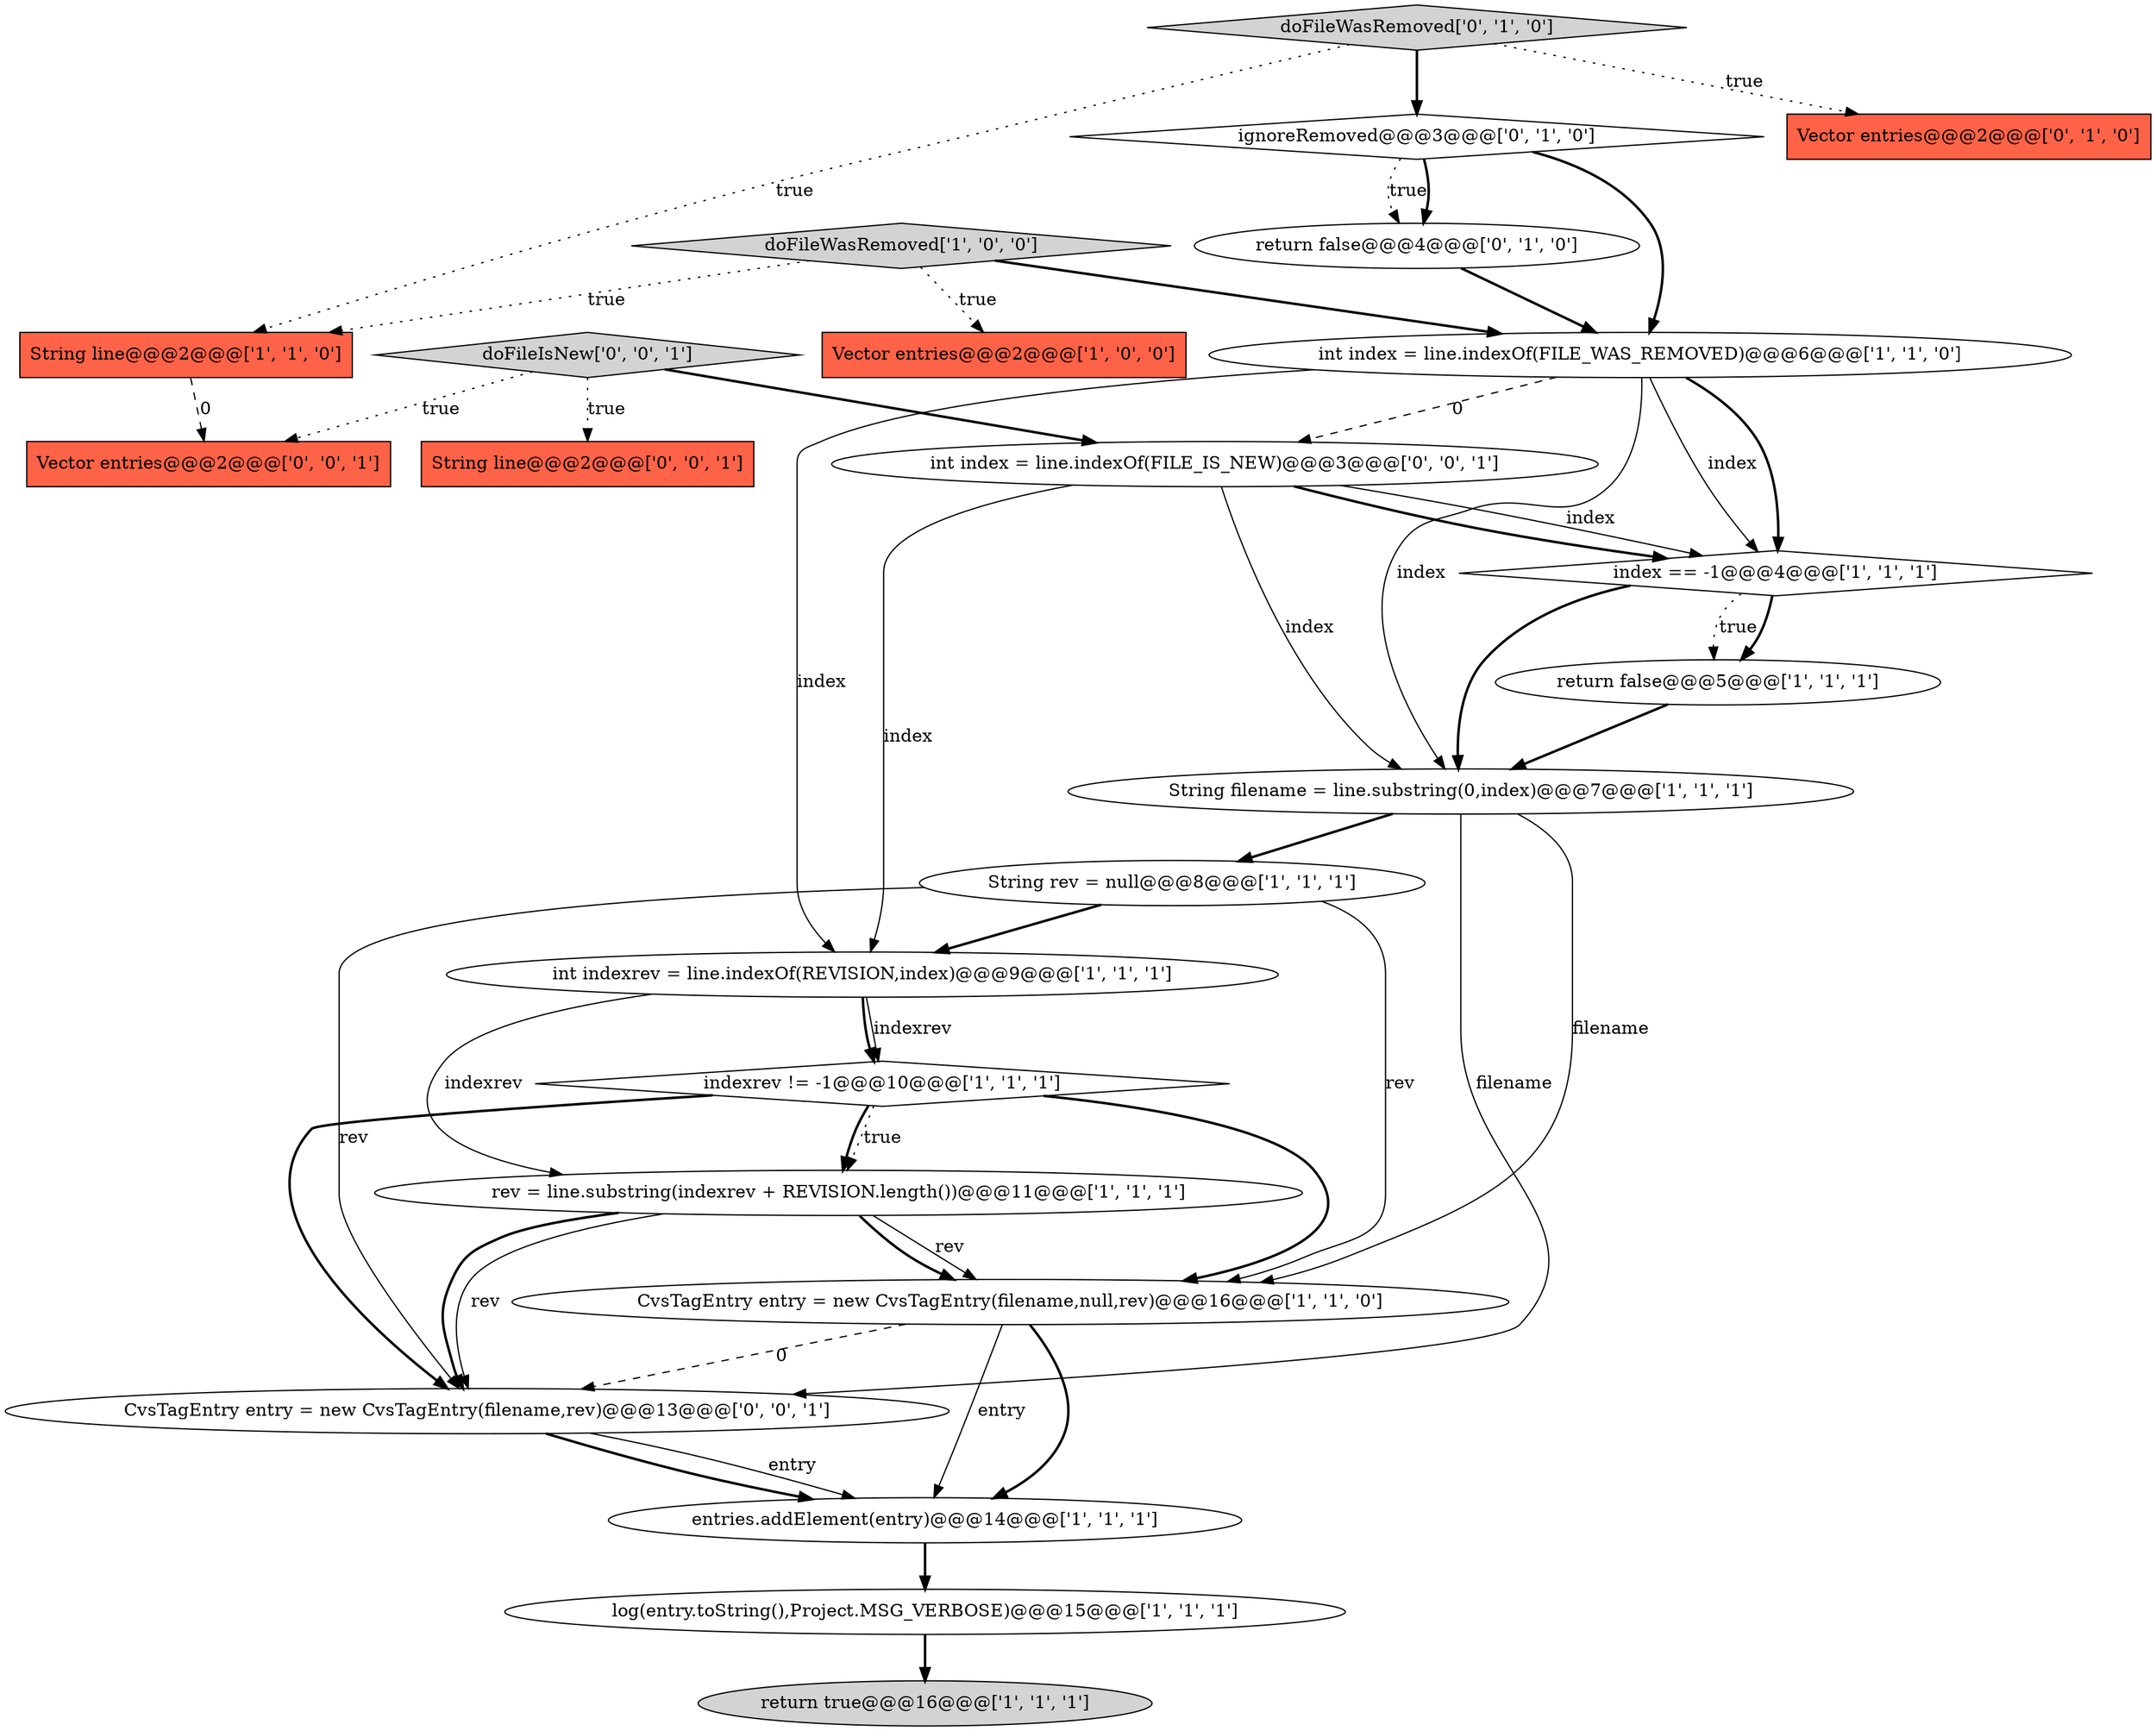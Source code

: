 digraph {
23 [style = filled, label = "Vector entries@@@2@@@['0', '0', '1']", fillcolor = tomato, shape = box image = "AAA0AAABBB3BBB"];
21 [style = filled, label = "int index = line.indexOf(FILE_IS_NEW)@@@3@@@['0', '0', '1']", fillcolor = white, shape = ellipse image = "AAA0AAABBB3BBB"];
15 [style = filled, label = "Vector entries@@@2@@@['0', '1', '0']", fillcolor = tomato, shape = box image = "AAA0AAABBB2BBB"];
5 [style = filled, label = "String rev = null@@@8@@@['1', '1', '1']", fillcolor = white, shape = ellipse image = "AAA0AAABBB1BBB"];
6 [style = filled, label = "log(entry.toString(),Project.MSG_VERBOSE)@@@15@@@['1', '1', '1']", fillcolor = white, shape = ellipse image = "AAA0AAABBB1BBB"];
22 [style = filled, label = "doFileIsNew['0', '0', '1']", fillcolor = lightgray, shape = diamond image = "AAA0AAABBB3BBB"];
2 [style = filled, label = "rev = line.substring(indexrev + REVISION.length())@@@11@@@['1', '1', '1']", fillcolor = white, shape = ellipse image = "AAA0AAABBB1BBB"];
20 [style = filled, label = "CvsTagEntry entry = new CvsTagEntry(filename,rev)@@@13@@@['0', '0', '1']", fillcolor = white, shape = ellipse image = "AAA0AAABBB3BBB"];
3 [style = filled, label = "int index = line.indexOf(FILE_WAS_REMOVED)@@@6@@@['1', '1', '0']", fillcolor = white, shape = ellipse image = "AAA0AAABBB1BBB"];
10 [style = filled, label = "String filename = line.substring(0,index)@@@7@@@['1', '1', '1']", fillcolor = white, shape = ellipse image = "AAA0AAABBB1BBB"];
0 [style = filled, label = "Vector entries@@@2@@@['1', '0', '0']", fillcolor = tomato, shape = box image = "AAA0AAABBB1BBB"];
19 [style = filled, label = "String line@@@2@@@['0', '0', '1']", fillcolor = tomato, shape = box image = "AAA0AAABBB3BBB"];
14 [style = filled, label = "CvsTagEntry entry = new CvsTagEntry(filename,null,rev)@@@16@@@['1', '1', '0']", fillcolor = white, shape = ellipse image = "AAA0AAABBB1BBB"];
13 [style = filled, label = "int indexrev = line.indexOf(REVISION,index)@@@9@@@['1', '1', '1']", fillcolor = white, shape = ellipse image = "AAA0AAABBB1BBB"];
12 [style = filled, label = "entries.addElement(entry)@@@14@@@['1', '1', '1']", fillcolor = white, shape = ellipse image = "AAA0AAABBB1BBB"];
18 [style = filled, label = "doFileWasRemoved['0', '1', '0']", fillcolor = lightgray, shape = diamond image = "AAA0AAABBB2BBB"];
17 [style = filled, label = "ignoreRemoved@@@3@@@['0', '1', '0']", fillcolor = white, shape = diamond image = "AAA1AAABBB2BBB"];
7 [style = filled, label = "String line@@@2@@@['1', '1', '0']", fillcolor = tomato, shape = box image = "AAA0AAABBB1BBB"];
4 [style = filled, label = "index == -1@@@4@@@['1', '1', '1']", fillcolor = white, shape = diamond image = "AAA0AAABBB1BBB"];
11 [style = filled, label = "indexrev != -1@@@10@@@['1', '1', '1']", fillcolor = white, shape = diamond image = "AAA0AAABBB1BBB"];
1 [style = filled, label = "return false@@@5@@@['1', '1', '1']", fillcolor = white, shape = ellipse image = "AAA0AAABBB1BBB"];
9 [style = filled, label = "return true@@@16@@@['1', '1', '1']", fillcolor = lightgray, shape = ellipse image = "AAA0AAABBB1BBB"];
8 [style = filled, label = "doFileWasRemoved['1', '0', '0']", fillcolor = lightgray, shape = diamond image = "AAA0AAABBB1BBB"];
16 [style = filled, label = "return false@@@4@@@['0', '1', '0']", fillcolor = white, shape = ellipse image = "AAA1AAABBB2BBB"];
22->23 [style = dotted, label="true"];
18->15 [style = dotted, label="true"];
11->2 [style = dotted, label="true"];
13->2 [style = solid, label="indexrev"];
22->19 [style = dotted, label="true"];
2->14 [style = solid, label="rev"];
1->10 [style = bold, label=""];
11->20 [style = bold, label=""];
17->16 [style = dotted, label="true"];
10->20 [style = solid, label="filename"];
5->14 [style = solid, label="rev"];
5->20 [style = solid, label="rev"];
3->10 [style = solid, label="index"];
13->11 [style = solid, label="indexrev"];
3->21 [style = dashed, label="0"];
2->20 [style = solid, label="rev"];
14->12 [style = bold, label=""];
17->3 [style = bold, label=""];
3->13 [style = solid, label="index"];
4->1 [style = dotted, label="true"];
8->7 [style = dotted, label="true"];
20->12 [style = solid, label="entry"];
11->14 [style = bold, label=""];
11->2 [style = bold, label=""];
4->1 [style = bold, label=""];
5->13 [style = bold, label=""];
8->3 [style = bold, label=""];
3->4 [style = solid, label="index"];
6->9 [style = bold, label=""];
7->23 [style = dashed, label="0"];
13->11 [style = bold, label=""];
18->7 [style = dotted, label="true"];
14->20 [style = dashed, label="0"];
16->3 [style = bold, label=""];
2->20 [style = bold, label=""];
21->4 [style = solid, label="index"];
21->13 [style = solid, label="index"];
14->12 [style = solid, label="entry"];
10->14 [style = solid, label="filename"];
4->10 [style = bold, label=""];
18->17 [style = bold, label=""];
2->14 [style = bold, label=""];
22->21 [style = bold, label=""];
21->4 [style = bold, label=""];
17->16 [style = bold, label=""];
20->12 [style = bold, label=""];
3->4 [style = bold, label=""];
10->5 [style = bold, label=""];
12->6 [style = bold, label=""];
8->0 [style = dotted, label="true"];
21->10 [style = solid, label="index"];
}
